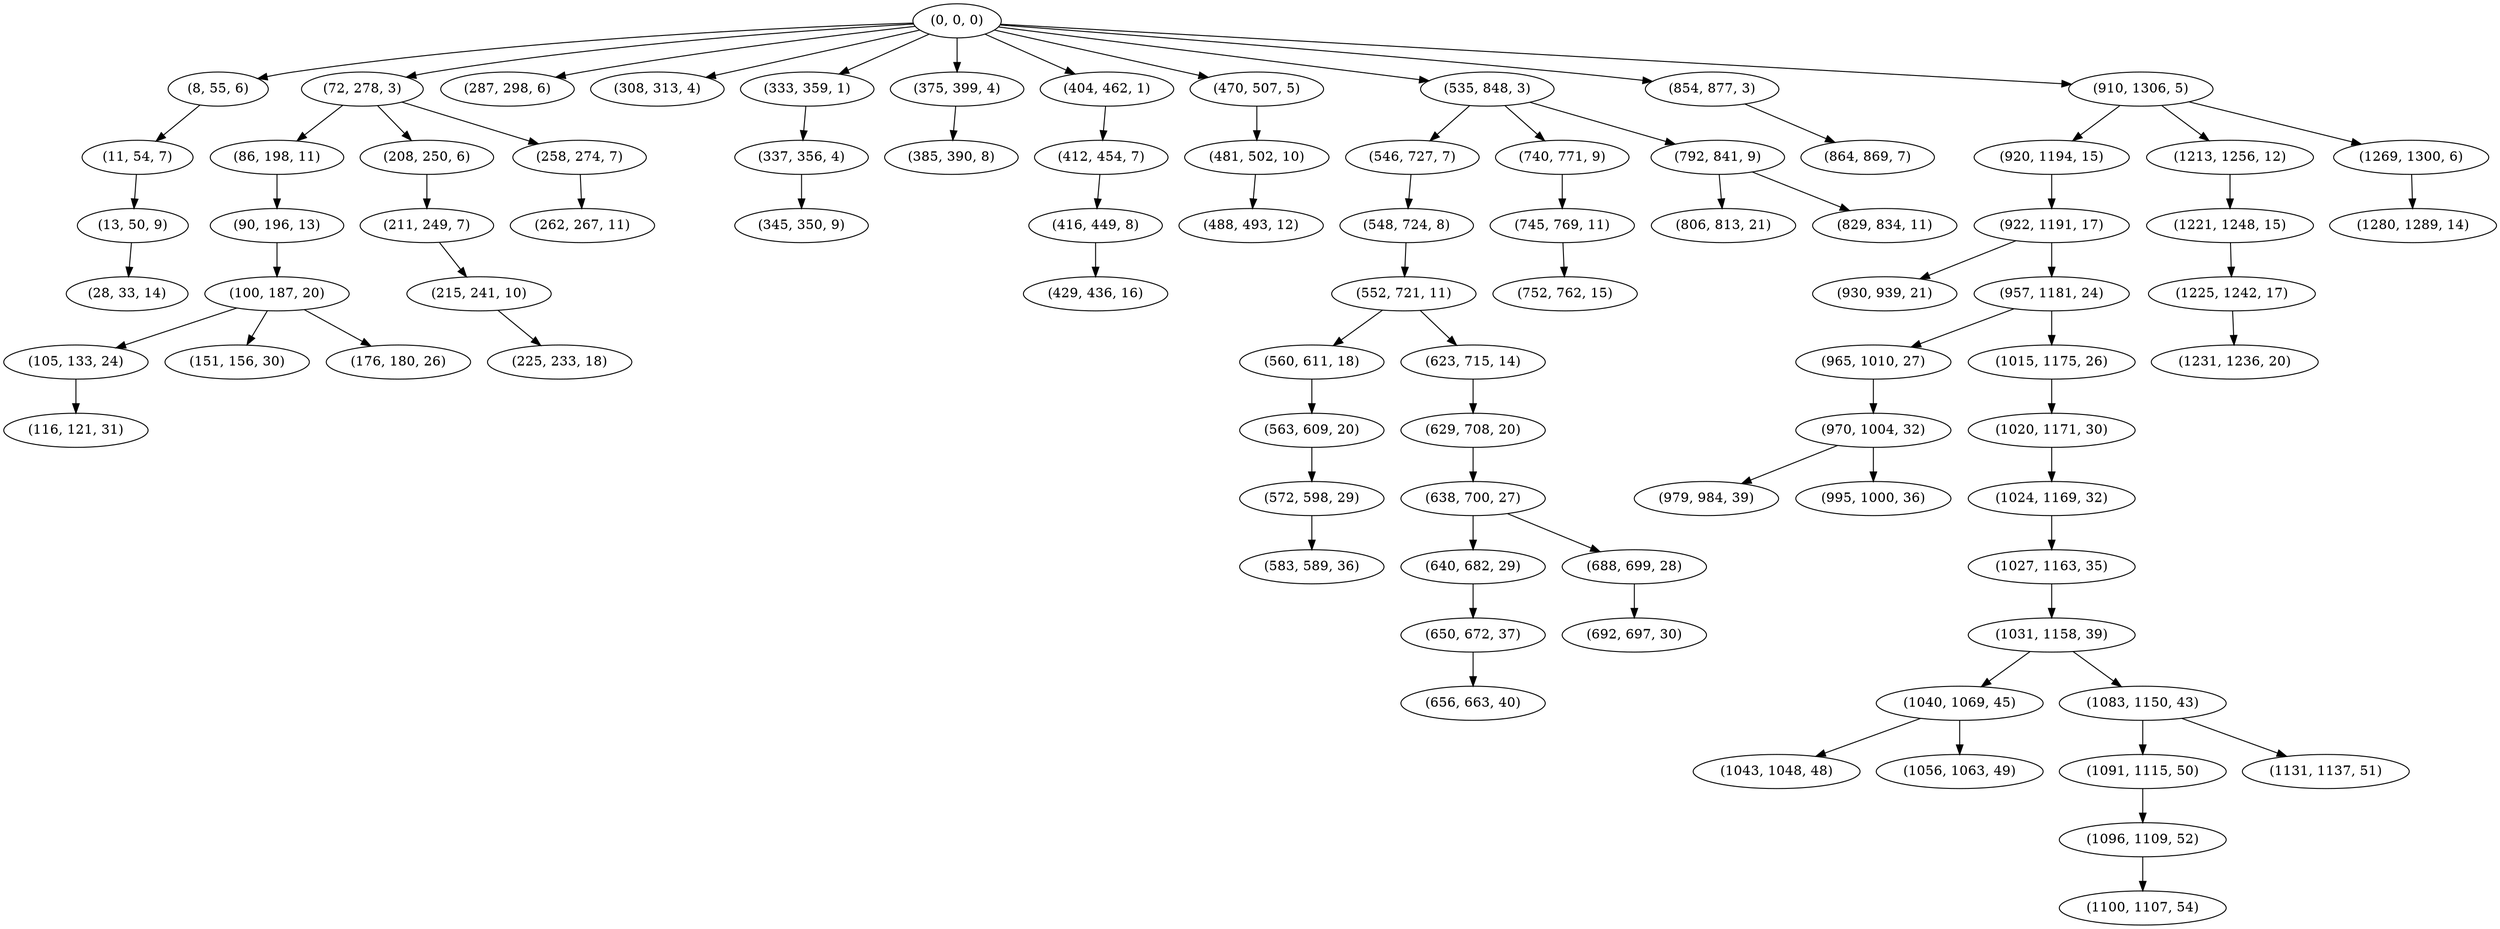 digraph tree {
    "(0, 0, 0)";
    "(8, 55, 6)";
    "(11, 54, 7)";
    "(13, 50, 9)";
    "(28, 33, 14)";
    "(72, 278, 3)";
    "(86, 198, 11)";
    "(90, 196, 13)";
    "(100, 187, 20)";
    "(105, 133, 24)";
    "(116, 121, 31)";
    "(151, 156, 30)";
    "(176, 180, 26)";
    "(208, 250, 6)";
    "(211, 249, 7)";
    "(215, 241, 10)";
    "(225, 233, 18)";
    "(258, 274, 7)";
    "(262, 267, 11)";
    "(287, 298, 6)";
    "(308, 313, 4)";
    "(333, 359, 1)";
    "(337, 356, 4)";
    "(345, 350, 9)";
    "(375, 399, 4)";
    "(385, 390, 8)";
    "(404, 462, 1)";
    "(412, 454, 7)";
    "(416, 449, 8)";
    "(429, 436, 16)";
    "(470, 507, 5)";
    "(481, 502, 10)";
    "(488, 493, 12)";
    "(535, 848, 3)";
    "(546, 727, 7)";
    "(548, 724, 8)";
    "(552, 721, 11)";
    "(560, 611, 18)";
    "(563, 609, 20)";
    "(572, 598, 29)";
    "(583, 589, 36)";
    "(623, 715, 14)";
    "(629, 708, 20)";
    "(638, 700, 27)";
    "(640, 682, 29)";
    "(650, 672, 37)";
    "(656, 663, 40)";
    "(688, 699, 28)";
    "(692, 697, 30)";
    "(740, 771, 9)";
    "(745, 769, 11)";
    "(752, 762, 15)";
    "(792, 841, 9)";
    "(806, 813, 21)";
    "(829, 834, 11)";
    "(854, 877, 3)";
    "(864, 869, 7)";
    "(910, 1306, 5)";
    "(920, 1194, 15)";
    "(922, 1191, 17)";
    "(930, 939, 21)";
    "(957, 1181, 24)";
    "(965, 1010, 27)";
    "(970, 1004, 32)";
    "(979, 984, 39)";
    "(995, 1000, 36)";
    "(1015, 1175, 26)";
    "(1020, 1171, 30)";
    "(1024, 1169, 32)";
    "(1027, 1163, 35)";
    "(1031, 1158, 39)";
    "(1040, 1069, 45)";
    "(1043, 1048, 48)";
    "(1056, 1063, 49)";
    "(1083, 1150, 43)";
    "(1091, 1115, 50)";
    "(1096, 1109, 52)";
    "(1100, 1107, 54)";
    "(1131, 1137, 51)";
    "(1213, 1256, 12)";
    "(1221, 1248, 15)";
    "(1225, 1242, 17)";
    "(1231, 1236, 20)";
    "(1269, 1300, 6)";
    "(1280, 1289, 14)";
    "(0, 0, 0)" -> "(8, 55, 6)";
    "(0, 0, 0)" -> "(72, 278, 3)";
    "(0, 0, 0)" -> "(287, 298, 6)";
    "(0, 0, 0)" -> "(308, 313, 4)";
    "(0, 0, 0)" -> "(333, 359, 1)";
    "(0, 0, 0)" -> "(375, 399, 4)";
    "(0, 0, 0)" -> "(404, 462, 1)";
    "(0, 0, 0)" -> "(470, 507, 5)";
    "(0, 0, 0)" -> "(535, 848, 3)";
    "(0, 0, 0)" -> "(854, 877, 3)";
    "(0, 0, 0)" -> "(910, 1306, 5)";
    "(8, 55, 6)" -> "(11, 54, 7)";
    "(11, 54, 7)" -> "(13, 50, 9)";
    "(13, 50, 9)" -> "(28, 33, 14)";
    "(72, 278, 3)" -> "(86, 198, 11)";
    "(72, 278, 3)" -> "(208, 250, 6)";
    "(72, 278, 3)" -> "(258, 274, 7)";
    "(86, 198, 11)" -> "(90, 196, 13)";
    "(90, 196, 13)" -> "(100, 187, 20)";
    "(100, 187, 20)" -> "(105, 133, 24)";
    "(100, 187, 20)" -> "(151, 156, 30)";
    "(100, 187, 20)" -> "(176, 180, 26)";
    "(105, 133, 24)" -> "(116, 121, 31)";
    "(208, 250, 6)" -> "(211, 249, 7)";
    "(211, 249, 7)" -> "(215, 241, 10)";
    "(215, 241, 10)" -> "(225, 233, 18)";
    "(258, 274, 7)" -> "(262, 267, 11)";
    "(333, 359, 1)" -> "(337, 356, 4)";
    "(337, 356, 4)" -> "(345, 350, 9)";
    "(375, 399, 4)" -> "(385, 390, 8)";
    "(404, 462, 1)" -> "(412, 454, 7)";
    "(412, 454, 7)" -> "(416, 449, 8)";
    "(416, 449, 8)" -> "(429, 436, 16)";
    "(470, 507, 5)" -> "(481, 502, 10)";
    "(481, 502, 10)" -> "(488, 493, 12)";
    "(535, 848, 3)" -> "(546, 727, 7)";
    "(535, 848, 3)" -> "(740, 771, 9)";
    "(535, 848, 3)" -> "(792, 841, 9)";
    "(546, 727, 7)" -> "(548, 724, 8)";
    "(548, 724, 8)" -> "(552, 721, 11)";
    "(552, 721, 11)" -> "(560, 611, 18)";
    "(552, 721, 11)" -> "(623, 715, 14)";
    "(560, 611, 18)" -> "(563, 609, 20)";
    "(563, 609, 20)" -> "(572, 598, 29)";
    "(572, 598, 29)" -> "(583, 589, 36)";
    "(623, 715, 14)" -> "(629, 708, 20)";
    "(629, 708, 20)" -> "(638, 700, 27)";
    "(638, 700, 27)" -> "(640, 682, 29)";
    "(638, 700, 27)" -> "(688, 699, 28)";
    "(640, 682, 29)" -> "(650, 672, 37)";
    "(650, 672, 37)" -> "(656, 663, 40)";
    "(688, 699, 28)" -> "(692, 697, 30)";
    "(740, 771, 9)" -> "(745, 769, 11)";
    "(745, 769, 11)" -> "(752, 762, 15)";
    "(792, 841, 9)" -> "(806, 813, 21)";
    "(792, 841, 9)" -> "(829, 834, 11)";
    "(854, 877, 3)" -> "(864, 869, 7)";
    "(910, 1306, 5)" -> "(920, 1194, 15)";
    "(910, 1306, 5)" -> "(1213, 1256, 12)";
    "(910, 1306, 5)" -> "(1269, 1300, 6)";
    "(920, 1194, 15)" -> "(922, 1191, 17)";
    "(922, 1191, 17)" -> "(930, 939, 21)";
    "(922, 1191, 17)" -> "(957, 1181, 24)";
    "(957, 1181, 24)" -> "(965, 1010, 27)";
    "(957, 1181, 24)" -> "(1015, 1175, 26)";
    "(965, 1010, 27)" -> "(970, 1004, 32)";
    "(970, 1004, 32)" -> "(979, 984, 39)";
    "(970, 1004, 32)" -> "(995, 1000, 36)";
    "(1015, 1175, 26)" -> "(1020, 1171, 30)";
    "(1020, 1171, 30)" -> "(1024, 1169, 32)";
    "(1024, 1169, 32)" -> "(1027, 1163, 35)";
    "(1027, 1163, 35)" -> "(1031, 1158, 39)";
    "(1031, 1158, 39)" -> "(1040, 1069, 45)";
    "(1031, 1158, 39)" -> "(1083, 1150, 43)";
    "(1040, 1069, 45)" -> "(1043, 1048, 48)";
    "(1040, 1069, 45)" -> "(1056, 1063, 49)";
    "(1083, 1150, 43)" -> "(1091, 1115, 50)";
    "(1083, 1150, 43)" -> "(1131, 1137, 51)";
    "(1091, 1115, 50)" -> "(1096, 1109, 52)";
    "(1096, 1109, 52)" -> "(1100, 1107, 54)";
    "(1213, 1256, 12)" -> "(1221, 1248, 15)";
    "(1221, 1248, 15)" -> "(1225, 1242, 17)";
    "(1225, 1242, 17)" -> "(1231, 1236, 20)";
    "(1269, 1300, 6)" -> "(1280, 1289, 14)";
}
